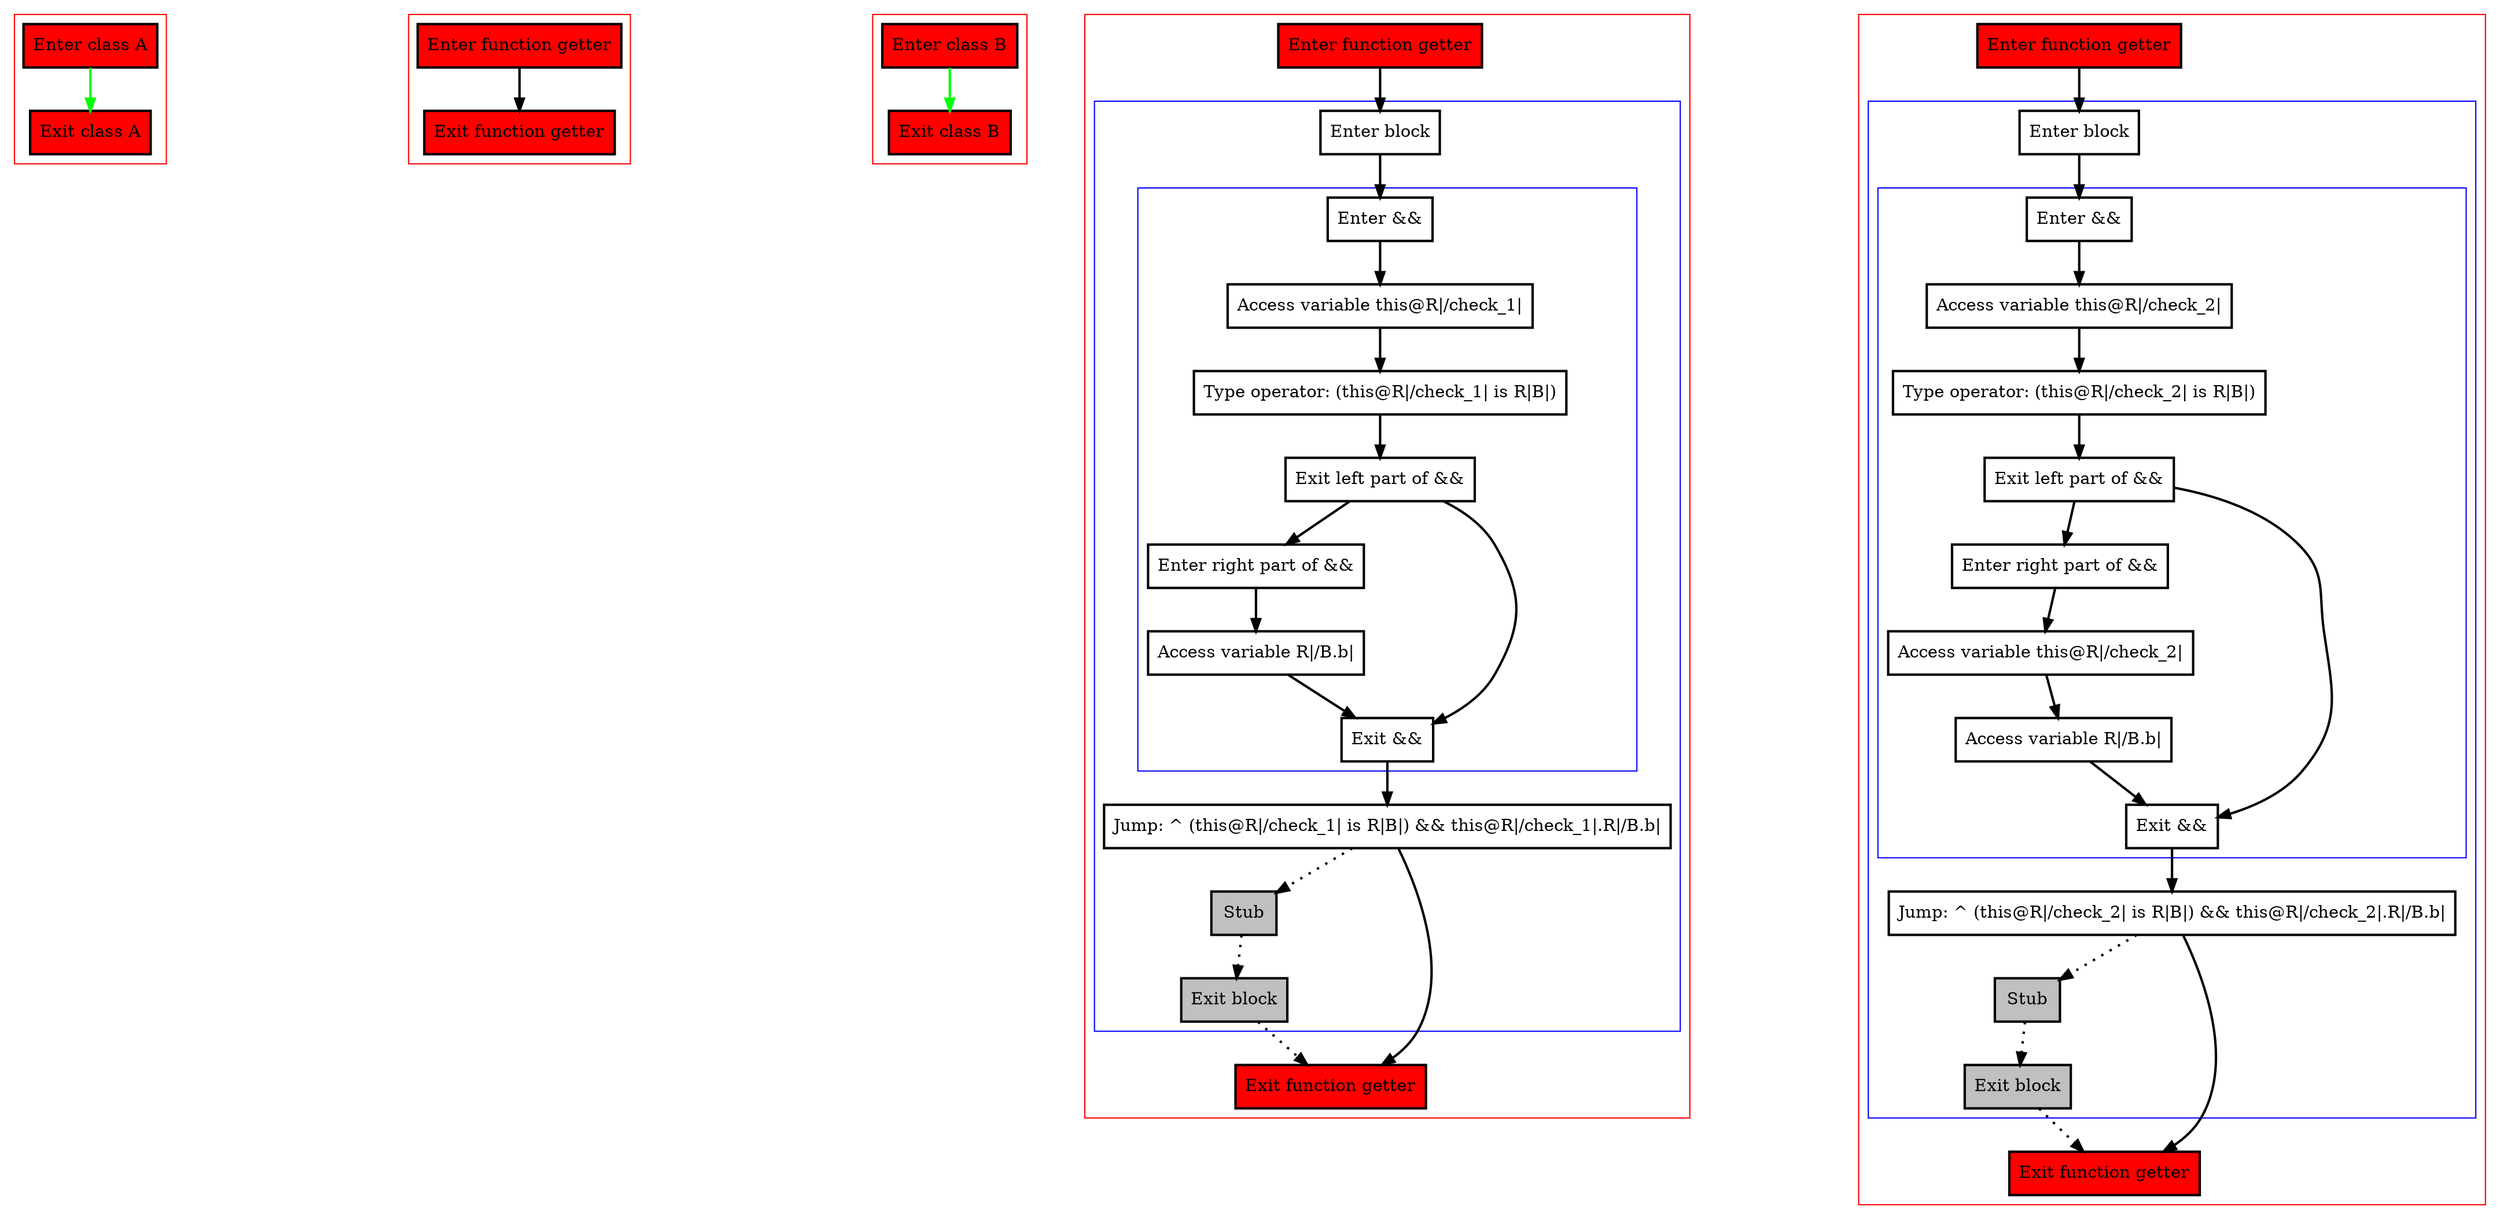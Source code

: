 digraph thisOfExtensionProperty_kt {
    graph [nodesep=3]
    node [shape=box penwidth=2]
    edge [penwidth=2]

    subgraph cluster_0 {
        color=red
        0 [label="Enter class A" style="filled" fillcolor=red];
        1 [label="Exit class A" style="filled" fillcolor=red];
    }
    0 -> {1} [color=green];

    subgraph cluster_1 {
        color=red
        2 [label="Enter function getter" style="filled" fillcolor=red];
        3 [label="Exit function getter" style="filled" fillcolor=red];
    }
    2 -> {3};

    subgraph cluster_2 {
        color=red
        4 [label="Enter class B" style="filled" fillcolor=red];
        5 [label="Exit class B" style="filled" fillcolor=red];
    }
    4 -> {5} [color=green];

    subgraph cluster_3 {
        color=red
        6 [label="Enter function getter" style="filled" fillcolor=red];
        subgraph cluster_4 {
            color=blue
            7 [label="Enter block"];
            subgraph cluster_5 {
                color=blue
                8 [label="Enter &&"];
                9 [label="Access variable this@R|/check_1|"];
                10 [label="Type operator: (this@R|/check_1| is R|B|)"];
                11 [label="Exit left part of &&"];
                12 [label="Enter right part of &&"];
                13 [label="Access variable R|/B.b|"];
                14 [label="Exit &&"];
            }
            15 [label="Jump: ^ (this@R|/check_1| is R|B|) && this@R|/check_1|.R|/B.b|"];
            16 [label="Stub" style="filled" fillcolor=gray];
            17 [label="Exit block" style="filled" fillcolor=gray];
        }
        18 [label="Exit function getter" style="filled" fillcolor=red];
    }
    6 -> {7};
    7 -> {8};
    8 -> {9};
    9 -> {10};
    10 -> {11};
    11 -> {14 12};
    12 -> {13};
    13 -> {14};
    14 -> {15};
    15 -> {18};
    15 -> {16} [style=dotted];
    16 -> {17} [style=dotted];
    17 -> {18} [style=dotted];

    subgraph cluster_6 {
        color=red
        19 [label="Enter function getter" style="filled" fillcolor=red];
        subgraph cluster_7 {
            color=blue
            20 [label="Enter block"];
            subgraph cluster_8 {
                color=blue
                21 [label="Enter &&"];
                22 [label="Access variable this@R|/check_2|"];
                23 [label="Type operator: (this@R|/check_2| is R|B|)"];
                24 [label="Exit left part of &&"];
                25 [label="Enter right part of &&"];
                26 [label="Access variable this@R|/check_2|"];
                27 [label="Access variable R|/B.b|"];
                28 [label="Exit &&"];
            }
            29 [label="Jump: ^ (this@R|/check_2| is R|B|) && this@R|/check_2|.R|/B.b|"];
            30 [label="Stub" style="filled" fillcolor=gray];
            31 [label="Exit block" style="filled" fillcolor=gray];
        }
        32 [label="Exit function getter" style="filled" fillcolor=red];
    }
    19 -> {20};
    20 -> {21};
    21 -> {22};
    22 -> {23};
    23 -> {24};
    24 -> {28 25};
    25 -> {26};
    26 -> {27};
    27 -> {28};
    28 -> {29};
    29 -> {32};
    29 -> {30} [style=dotted];
    30 -> {31} [style=dotted];
    31 -> {32} [style=dotted];

}
